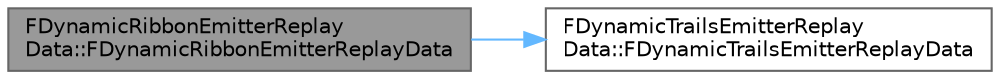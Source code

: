 digraph "FDynamicRibbonEmitterReplayData::FDynamicRibbonEmitterReplayData"
{
 // INTERACTIVE_SVG=YES
 // LATEX_PDF_SIZE
  bgcolor="transparent";
  edge [fontname=Helvetica,fontsize=10,labelfontname=Helvetica,labelfontsize=10];
  node [fontname=Helvetica,fontsize=10,shape=box,height=0.2,width=0.4];
  rankdir="LR";
  Node1 [id="Node000001",label="FDynamicRibbonEmitterReplay\lData::FDynamicRibbonEmitterReplayData",height=0.2,width=0.4,color="gray40", fillcolor="grey60", style="filled", fontcolor="black",tooltip="Constructor."];
  Node1 -> Node2 [id="edge1_Node000001_Node000002",color="steelblue1",style="solid",tooltip=" "];
  Node2 [id="Node000002",label="FDynamicTrailsEmitterReplay\lData::FDynamicTrailsEmitterReplayData",height=0.2,width=0.4,color="grey40", fillcolor="white", style="filled",URL="$d5/d54/structFDynamicTrailsEmitterReplayData.html#a1c428a0aae22326cadeea7b18040fc33",tooltip="Constructor."];
}
